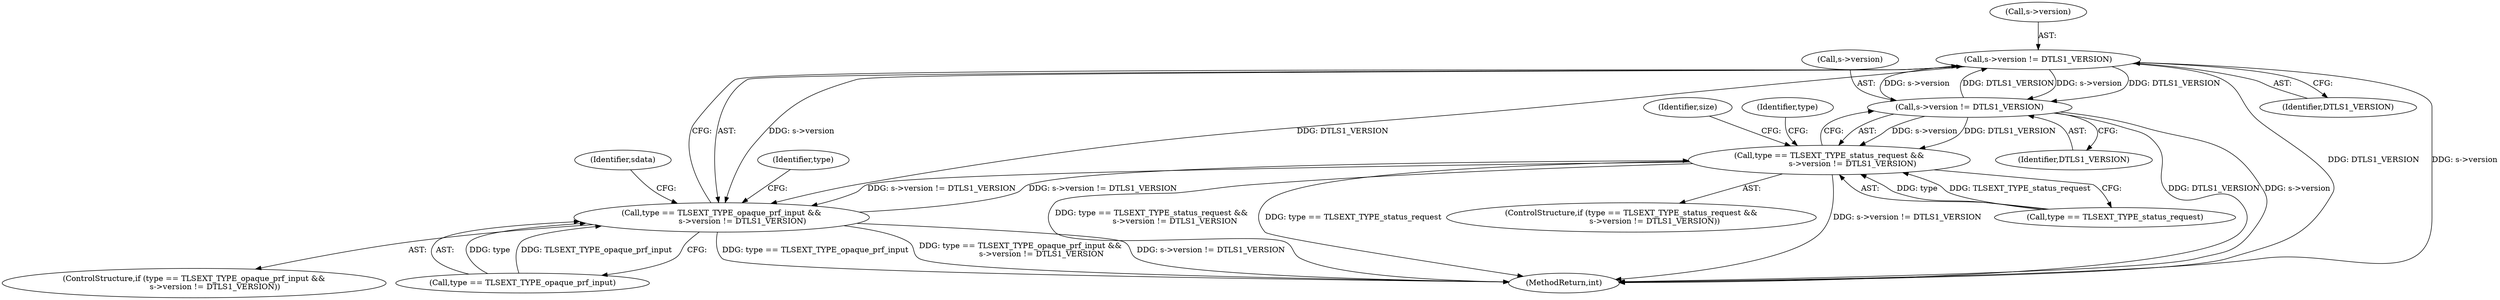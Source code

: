 digraph "0_openssl_2c0d295e26306e15a92eb23a84a1802005c1c137@pointer" {
"1000792" [label="(Call,s->version != DTLS1_VERSION)"];
"1000986" [label="(Call,s->version != DTLS1_VERSION)"];
"1000792" [label="(Call,s->version != DTLS1_VERSION)"];
"1000788" [label="(Call,type == TLSEXT_TYPE_opaque_prf_input &&\n                 s->version != DTLS1_VERSION)"];
"1000982" [label="(Call,type == TLSEXT_TYPE_status_request &&\n                   s->version != DTLS1_VERSION)"];
"1000994" [label="(Identifier,size)"];
"1000788" [label="(Call,type == TLSEXT_TYPE_opaque_prf_input &&\n                 s->version != DTLS1_VERSION)"];
"1000792" [label="(Call,s->version != DTLS1_VERSION)"];
"1000796" [label="(Identifier,DTLS1_VERSION)"];
"1000787" [label="(ControlStructure,if (type == TLSEXT_TYPE_opaque_prf_input &&\n                 s->version != DTLS1_VERSION))"];
"1000800" [label="(Identifier,sdata)"];
"1000793" [label="(Call,s->version)"];
"1001160" [label="(Identifier,type)"];
"1000981" [label="(ControlStructure,if (type == TLSEXT_TYPE_status_request &&\n                   s->version != DTLS1_VERSION))"];
"1000987" [label="(Call,s->version)"];
"1000900" [label="(Identifier,type)"];
"1000789" [label="(Call,type == TLSEXT_TYPE_opaque_prf_input)"];
"1000990" [label="(Identifier,DTLS1_VERSION)"];
"1000983" [label="(Call,type == TLSEXT_TYPE_status_request)"];
"1000982" [label="(Call,type == TLSEXT_TYPE_status_request &&\n                   s->version != DTLS1_VERSION)"];
"1000986" [label="(Call,s->version != DTLS1_VERSION)"];
"1001283" [label="(MethodReturn,int)"];
"1000792" -> "1000788"  [label="AST: "];
"1000792" -> "1000796"  [label="CFG: "];
"1000793" -> "1000792"  [label="AST: "];
"1000796" -> "1000792"  [label="AST: "];
"1000788" -> "1000792"  [label="CFG: "];
"1000792" -> "1001283"  [label="DDG: DTLS1_VERSION"];
"1000792" -> "1001283"  [label="DDG: s->version"];
"1000792" -> "1000788"  [label="DDG: s->version"];
"1000792" -> "1000788"  [label="DDG: DTLS1_VERSION"];
"1000986" -> "1000792"  [label="DDG: s->version"];
"1000986" -> "1000792"  [label="DDG: DTLS1_VERSION"];
"1000792" -> "1000986"  [label="DDG: s->version"];
"1000792" -> "1000986"  [label="DDG: DTLS1_VERSION"];
"1000986" -> "1000982"  [label="AST: "];
"1000986" -> "1000990"  [label="CFG: "];
"1000987" -> "1000986"  [label="AST: "];
"1000990" -> "1000986"  [label="AST: "];
"1000982" -> "1000986"  [label="CFG: "];
"1000986" -> "1001283"  [label="DDG: DTLS1_VERSION"];
"1000986" -> "1001283"  [label="DDG: s->version"];
"1000986" -> "1000982"  [label="DDG: s->version"];
"1000986" -> "1000982"  [label="DDG: DTLS1_VERSION"];
"1000788" -> "1000787"  [label="AST: "];
"1000788" -> "1000789"  [label="CFG: "];
"1000789" -> "1000788"  [label="AST: "];
"1000800" -> "1000788"  [label="CFG: "];
"1000900" -> "1000788"  [label="CFG: "];
"1000788" -> "1001283"  [label="DDG: s->version != DTLS1_VERSION"];
"1000788" -> "1001283"  [label="DDG: type == TLSEXT_TYPE_opaque_prf_input"];
"1000788" -> "1001283"  [label="DDG: type == TLSEXT_TYPE_opaque_prf_input &&\n                 s->version != DTLS1_VERSION"];
"1000789" -> "1000788"  [label="DDG: type"];
"1000789" -> "1000788"  [label="DDG: TLSEXT_TYPE_opaque_prf_input"];
"1000982" -> "1000788"  [label="DDG: s->version != DTLS1_VERSION"];
"1000788" -> "1000982"  [label="DDG: s->version != DTLS1_VERSION"];
"1000982" -> "1000981"  [label="AST: "];
"1000982" -> "1000983"  [label="CFG: "];
"1000983" -> "1000982"  [label="AST: "];
"1000994" -> "1000982"  [label="CFG: "];
"1001160" -> "1000982"  [label="CFG: "];
"1000982" -> "1001283"  [label="DDG: type == TLSEXT_TYPE_status_request &&\n                   s->version != DTLS1_VERSION"];
"1000982" -> "1001283"  [label="DDG: type == TLSEXT_TYPE_status_request"];
"1000982" -> "1001283"  [label="DDG: s->version != DTLS1_VERSION"];
"1000983" -> "1000982"  [label="DDG: type"];
"1000983" -> "1000982"  [label="DDG: TLSEXT_TYPE_status_request"];
}
